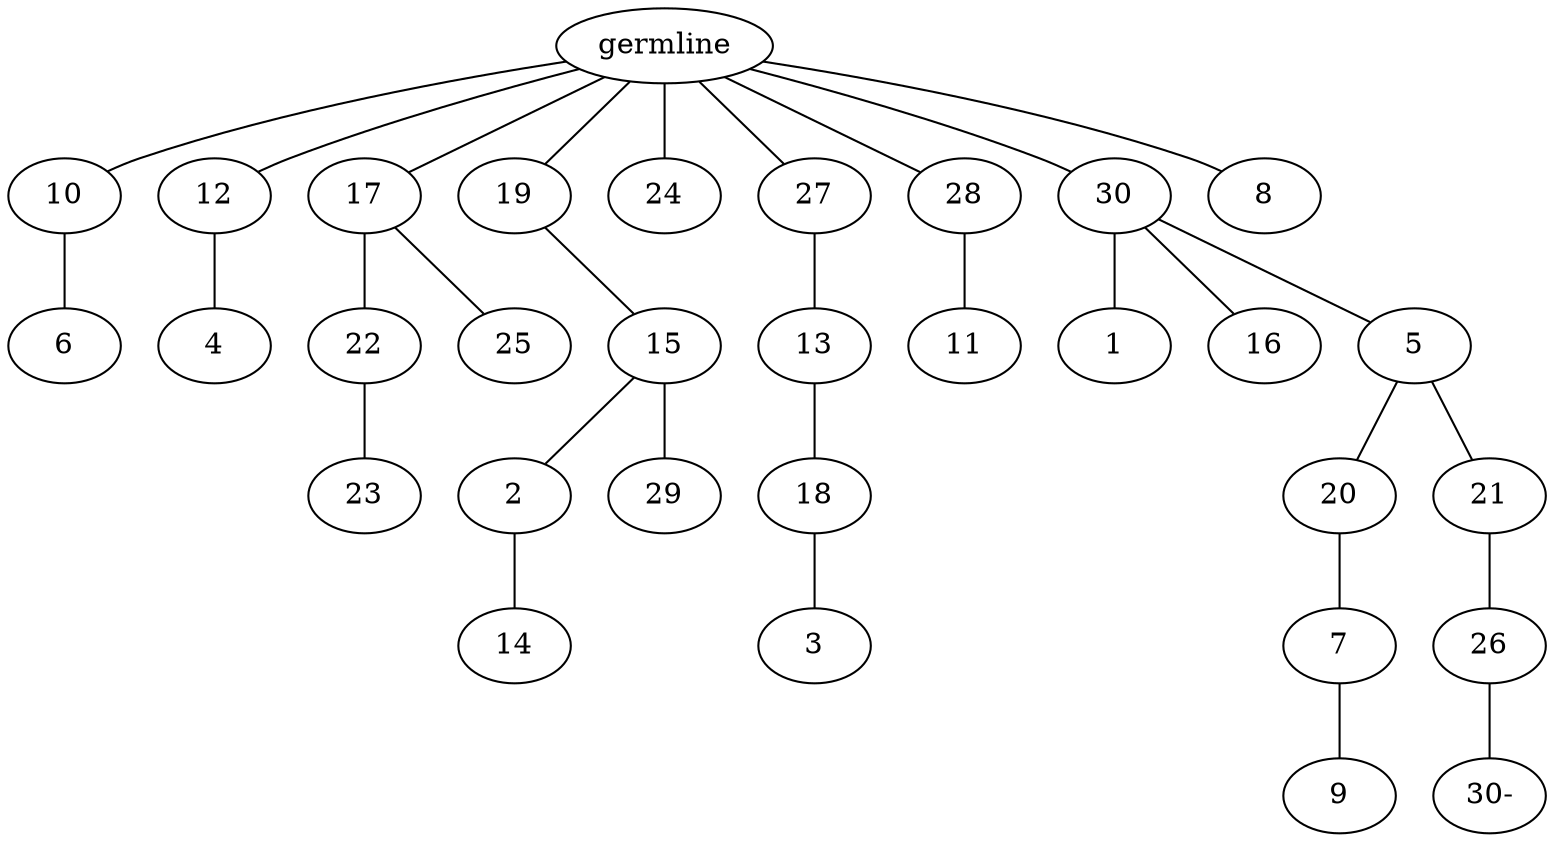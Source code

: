 graph tree {
    "140499956078240" [label="germline"];
    "140499956078048" [label="10"];
    "140499956078672" [label="6"];
    "140499956078576" [label="12"];
    "140499956079200" [label="4"];
    "140499956079104" [label="17"];
    "140499956079776" [label="22"];
    "140499956080256" [label="23"];
    "140499956080064" [label="25"];
    "140499956078336" [label="19"];
    "140499956085088" [label="15"];
    "140499956085568" [label="2"];
    "140499956086000" [label="14"];
    "140499956085904" [label="29"];
    "140499956079680" [label="24"];
    "140499956084944" [label="27"];
    "140499956086384" [label="13"];
    "140499956087296" [label="18"];
    "140499956087728" [label="3"];
    "140499956086768" [label="28"];
    "140499956087392" [label="11"];
    "140499956087632" [label="30"];
    "140499956088496" [label="1"];
    "140499956088688" [label="16"];
    "140499956092992" [label="5"];
    "140499956093568" [label="20"];
    "140499956094192" [label="7"];
    "140499956094624" [label="9"];
    "140499956094096" [label="21"];
    "140499956094720" [label="26"];
    "140499956077904" [label="30-"];
    "140499956088352" [label="8"];
    "140499956078240" -- "140499956078048";
    "140499956078240" -- "140499956078576";
    "140499956078240" -- "140499956079104";
    "140499956078240" -- "140499956078336";
    "140499956078240" -- "140499956079680";
    "140499956078240" -- "140499956084944";
    "140499956078240" -- "140499956086768";
    "140499956078240" -- "140499956087632";
    "140499956078240" -- "140499956088352";
    "140499956078048" -- "140499956078672";
    "140499956078576" -- "140499956079200";
    "140499956079104" -- "140499956079776";
    "140499956079104" -- "140499956080064";
    "140499956079776" -- "140499956080256";
    "140499956078336" -- "140499956085088";
    "140499956085088" -- "140499956085568";
    "140499956085088" -- "140499956085904";
    "140499956085568" -- "140499956086000";
    "140499956084944" -- "140499956086384";
    "140499956086384" -- "140499956087296";
    "140499956087296" -- "140499956087728";
    "140499956086768" -- "140499956087392";
    "140499956087632" -- "140499956088496";
    "140499956087632" -- "140499956088688";
    "140499956087632" -- "140499956092992";
    "140499956092992" -- "140499956093568";
    "140499956092992" -- "140499956094096";
    "140499956093568" -- "140499956094192";
    "140499956094192" -- "140499956094624";
    "140499956094096" -- "140499956094720";
    "140499956094720" -- "140499956077904";
}
